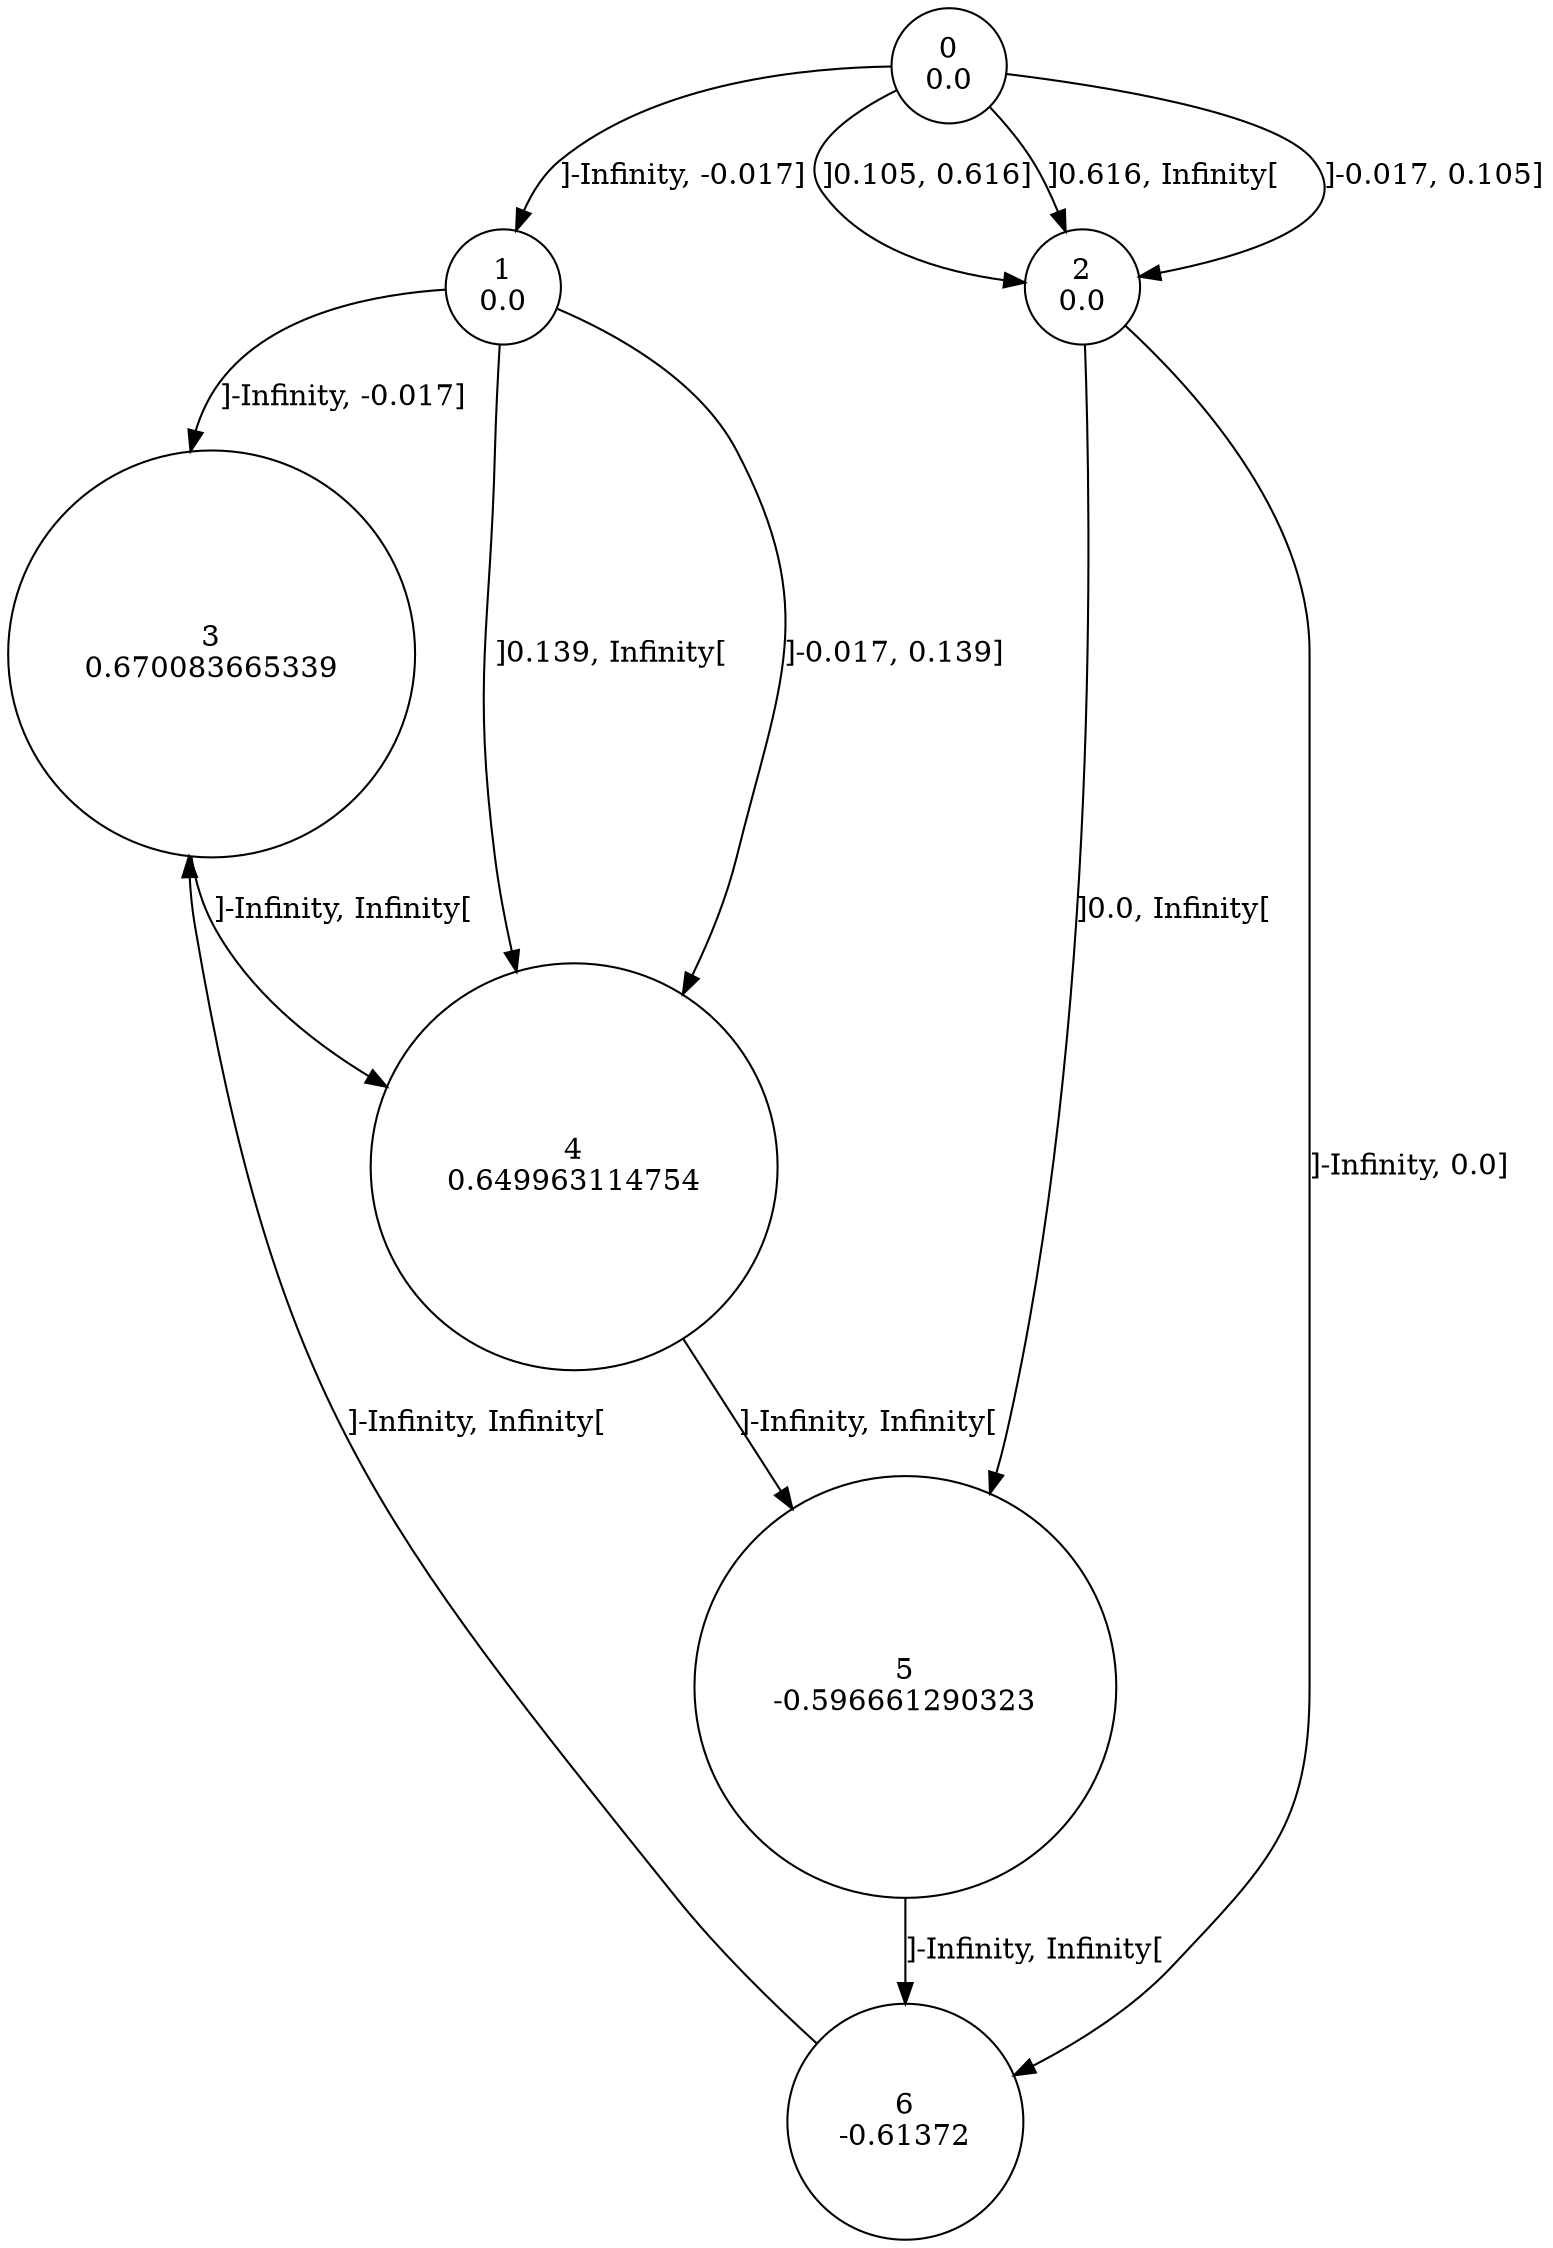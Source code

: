 digraph a {
0 [shape=circle, label="0\n0.0"];
	0 -> 1 [label="]-Infinity, -0.017]"];
	0 -> 2 [label="]-0.017, 0.105]"];
	0 -> 2 [label="]0.105, 0.616]"];
	0 -> 2 [label="]0.616, Infinity["];
1 [shape=circle, label="1\n0.0"];
	1 -> 3 [label="]-Infinity, -0.017]"];
	1 -> 4 [label="]-0.017, 0.139]"];
	1 -> 4 [label="]0.139, Infinity["];
2 [shape=circle, label="2\n0.0"];
	2 -> 6 [label="]-Infinity, 0.0]"];
	2 -> 5 [label="]0.0, Infinity["];
3 [shape=circle, label="3\n0.670083665339"];
	3 -> 4 [label="]-Infinity, Infinity["];
4 [shape=circle, label="4\n0.649963114754"];
	4 -> 5 [label="]-Infinity, Infinity["];
5 [shape=circle, label="5\n-0.596661290323"];
	5 -> 6 [label="]-Infinity, Infinity["];
6 [shape=circle, label="6\n-0.61372"];
	6 -> 3 [label="]-Infinity, Infinity["];
}